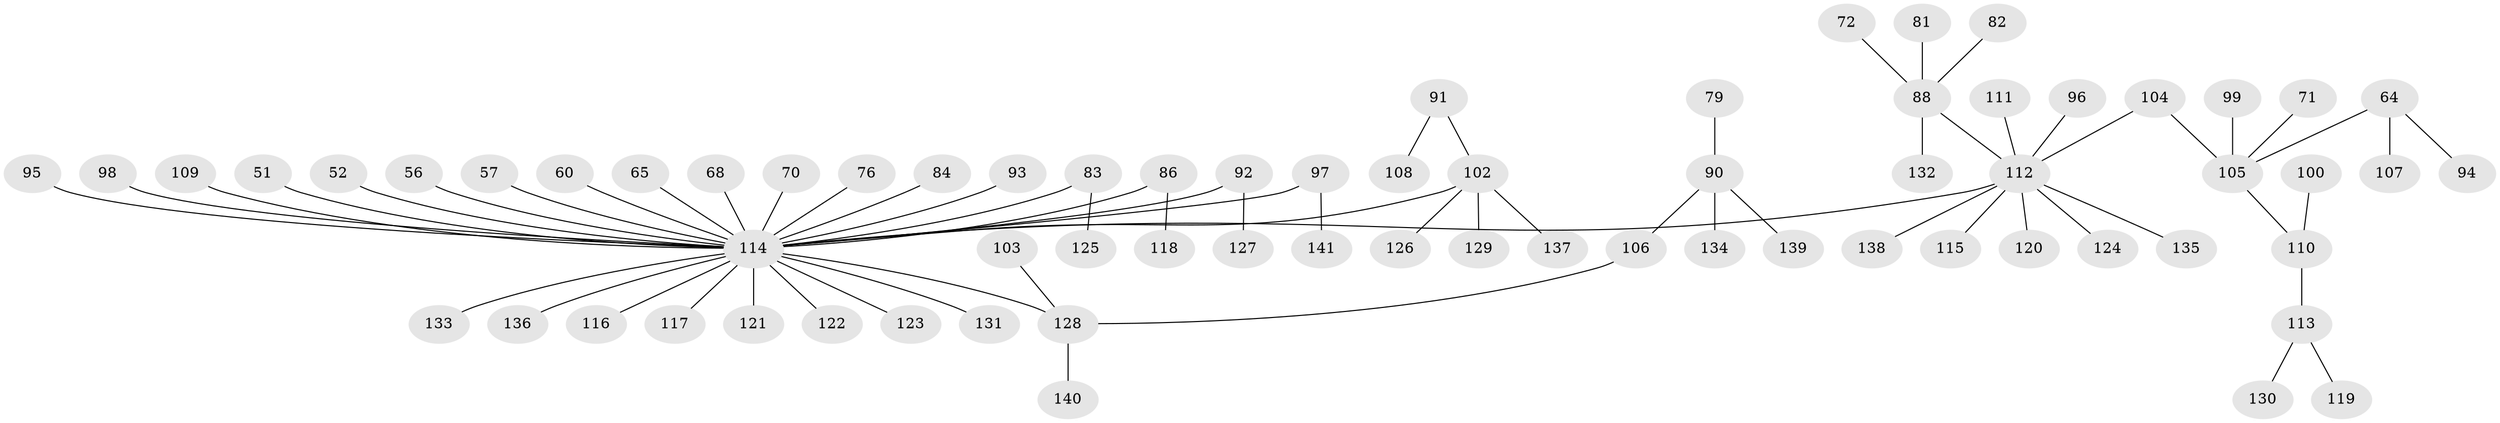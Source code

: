 // original degree distribution, {11: 0.0070921985815602835, 3: 0.10638297872340426, 4: 0.05673758865248227, 5: 0.0425531914893617, 7: 0.0070921985815602835, 6: 0.014184397163120567, 2: 0.24822695035460993, 1: 0.5177304964539007}
// Generated by graph-tools (version 1.1) at 2025/56/03/04/25 21:56:22]
// undirected, 70 vertices, 69 edges
graph export_dot {
graph [start="1"]
  node [color=gray90,style=filled];
  51;
  52;
  56;
  57;
  60;
  64 [super="+23+50"];
  65;
  68;
  70;
  71;
  72;
  76;
  79;
  81;
  82;
  83;
  84;
  86;
  88 [super="+59+77"];
  90 [super="+21"];
  91;
  92;
  93;
  94;
  95;
  96;
  97;
  98;
  99;
  100;
  102 [super="+27+101+78"];
  103;
  104 [super="+67"];
  105 [super="+87+48"];
  106 [super="+18"];
  107;
  108;
  109;
  110 [super="+89"];
  111;
  112 [super="+85+47+58+49+43+53+54"];
  113;
  114 [super="+11+80+15+66+19+25+28+38+45+61+46+73+55+74+62"];
  115;
  116;
  117;
  118;
  119;
  120;
  121;
  122;
  123;
  124;
  125;
  126;
  127;
  128 [super="+33"];
  129;
  130;
  131;
  132;
  133;
  134;
  135;
  136;
  137;
  138;
  139;
  140;
  141;
  51 -- 114;
  52 -- 114;
  56 -- 114;
  57 -- 114;
  60 -- 114;
  64 -- 94;
  64 -- 107;
  64 -- 105;
  65 -- 114;
  68 -- 114;
  70 -- 114;
  71 -- 105;
  72 -- 88;
  76 -- 114;
  79 -- 90;
  81 -- 88;
  82 -- 88;
  83 -- 125;
  83 -- 114;
  84 -- 114;
  86 -- 118;
  86 -- 114;
  88 -- 132;
  88 -- 112;
  90 -- 134;
  90 -- 106;
  90 -- 139;
  91 -- 108;
  91 -- 102;
  92 -- 127;
  92 -- 114;
  93 -- 114;
  95 -- 114;
  96 -- 112;
  97 -- 141;
  97 -- 114;
  98 -- 114;
  99 -- 105;
  100 -- 110;
  102 -- 126;
  102 -- 129;
  102 -- 114;
  102 -- 137;
  103 -- 128;
  104 -- 112;
  104 -- 105;
  105 -- 110;
  106 -- 128;
  109 -- 114;
  110 -- 113;
  111 -- 112;
  112 -- 124;
  112 -- 138;
  112 -- 135;
  112 -- 114;
  112 -- 115;
  112 -- 120;
  113 -- 119;
  113 -- 130;
  114 -- 136;
  114 -- 117;
  114 -- 128;
  114 -- 133;
  114 -- 116;
  114 -- 121;
  114 -- 122;
  114 -- 131;
  114 -- 123;
  128 -- 140;
}
